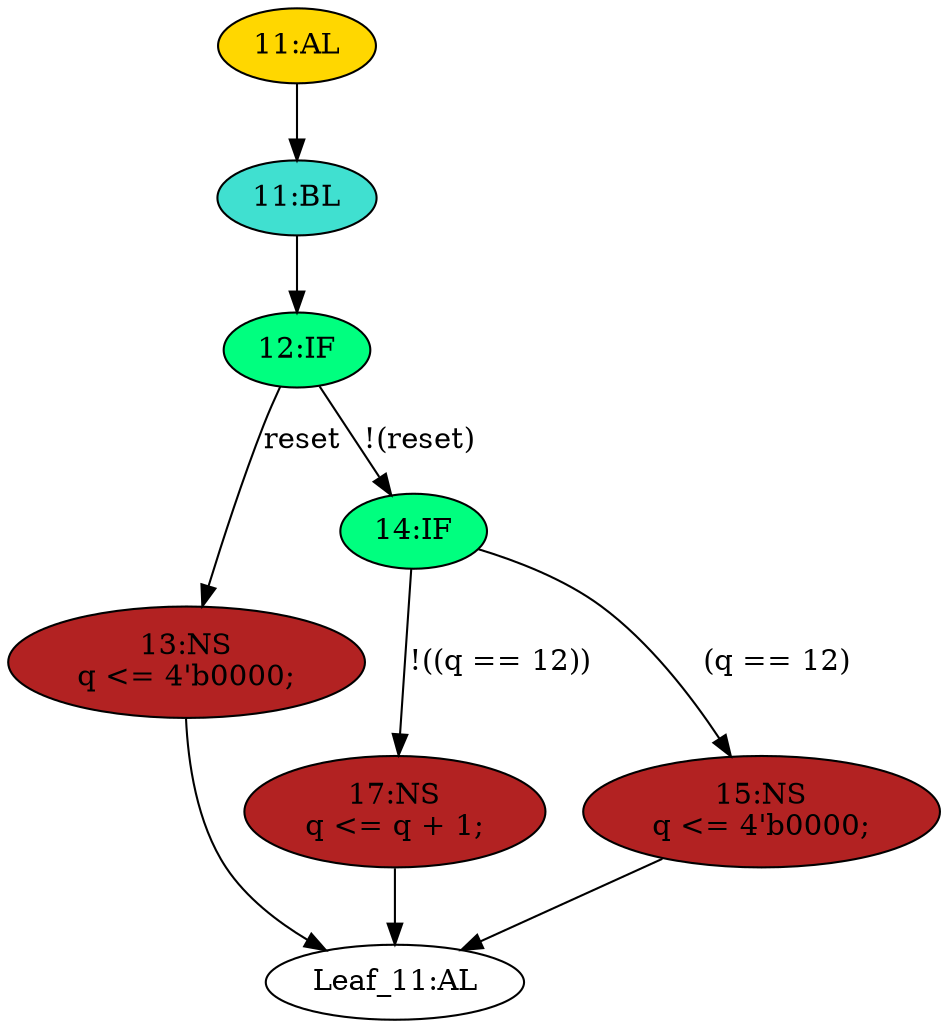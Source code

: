 strict digraph "" {
	node [label="\N"];
	"12:IF"	[ast="<pyverilog.vparser.ast.IfStatement object at 0x7f4b11aa13d0>",
		fillcolor=springgreen,
		label="12:IF",
		statements="[]",
		style=filled,
		typ=IfStatement];
	"13:NS"	[ast="<pyverilog.vparser.ast.NonblockingSubstitution object at 0x7f4b11aa1950>",
		fillcolor=firebrick,
		label="13:NS
q <= 4'b0000;",
		statements="[<pyverilog.vparser.ast.NonblockingSubstitution object at 0x7f4b11aa1950>]",
		style=filled,
		typ=NonblockingSubstitution];
	"12:IF" -> "13:NS"	[cond="['reset']",
		label=reset,
		lineno=12];
	"14:IF"	[ast="<pyverilog.vparser.ast.IfStatement object at 0x7f4b11aa14d0>",
		fillcolor=springgreen,
		label="14:IF",
		statements="[]",
		style=filled,
		typ=IfStatement];
	"12:IF" -> "14:IF"	[cond="['reset']",
		label="!(reset)",
		lineno=12];
	"Leaf_11:AL"	[def_var="['q']",
		label="Leaf_11:AL"];
	"13:NS" -> "Leaf_11:AL"	[cond="[]",
		lineno=None];
	"11:BL"	[ast="<pyverilog.vparser.ast.Block object at 0x7f4b11aa1ad0>",
		fillcolor=turquoise,
		label="11:BL",
		statements="[]",
		style=filled,
		typ=Block];
	"11:BL" -> "12:IF"	[cond="[]",
		lineno=None];
	"17:NS"	[ast="<pyverilog.vparser.ast.NonblockingSubstitution object at 0x7f4b11aa1510>",
		fillcolor=firebrick,
		label="17:NS
q <= q + 1;",
		statements="[<pyverilog.vparser.ast.NonblockingSubstitution object at 0x7f4b11aa1510>]",
		style=filled,
		typ=NonblockingSubstitution];
	"14:IF" -> "17:NS"	[cond="['q']",
		label="!((q == 12))",
		lineno=14];
	"15:NS"	[ast="<pyverilog.vparser.ast.NonblockingSubstitution object at 0x7f4b11aa1750>",
		fillcolor=firebrick,
		label="15:NS
q <= 4'b0000;",
		statements="[<pyverilog.vparser.ast.NonblockingSubstitution object at 0x7f4b11aa1750>]",
		style=filled,
		typ=NonblockingSubstitution];
	"14:IF" -> "15:NS"	[cond="['q']",
		label="(q == 12)",
		lineno=14];
	"17:NS" -> "Leaf_11:AL"	[cond="[]",
		lineno=None];
	"15:NS" -> "Leaf_11:AL"	[cond="[]",
		lineno=None];
	"11:AL"	[ast="<pyverilog.vparser.ast.Always object at 0x7f4b11aa1b10>",
		clk_sens=True,
		fillcolor=gold,
		label="11:AL",
		sens="['clk']",
		statements="[]",
		style=filled,
		typ=Always,
		use_var="['q', 'reset']"];
	"11:AL" -> "11:BL"	[cond="[]",
		lineno=None];
}
